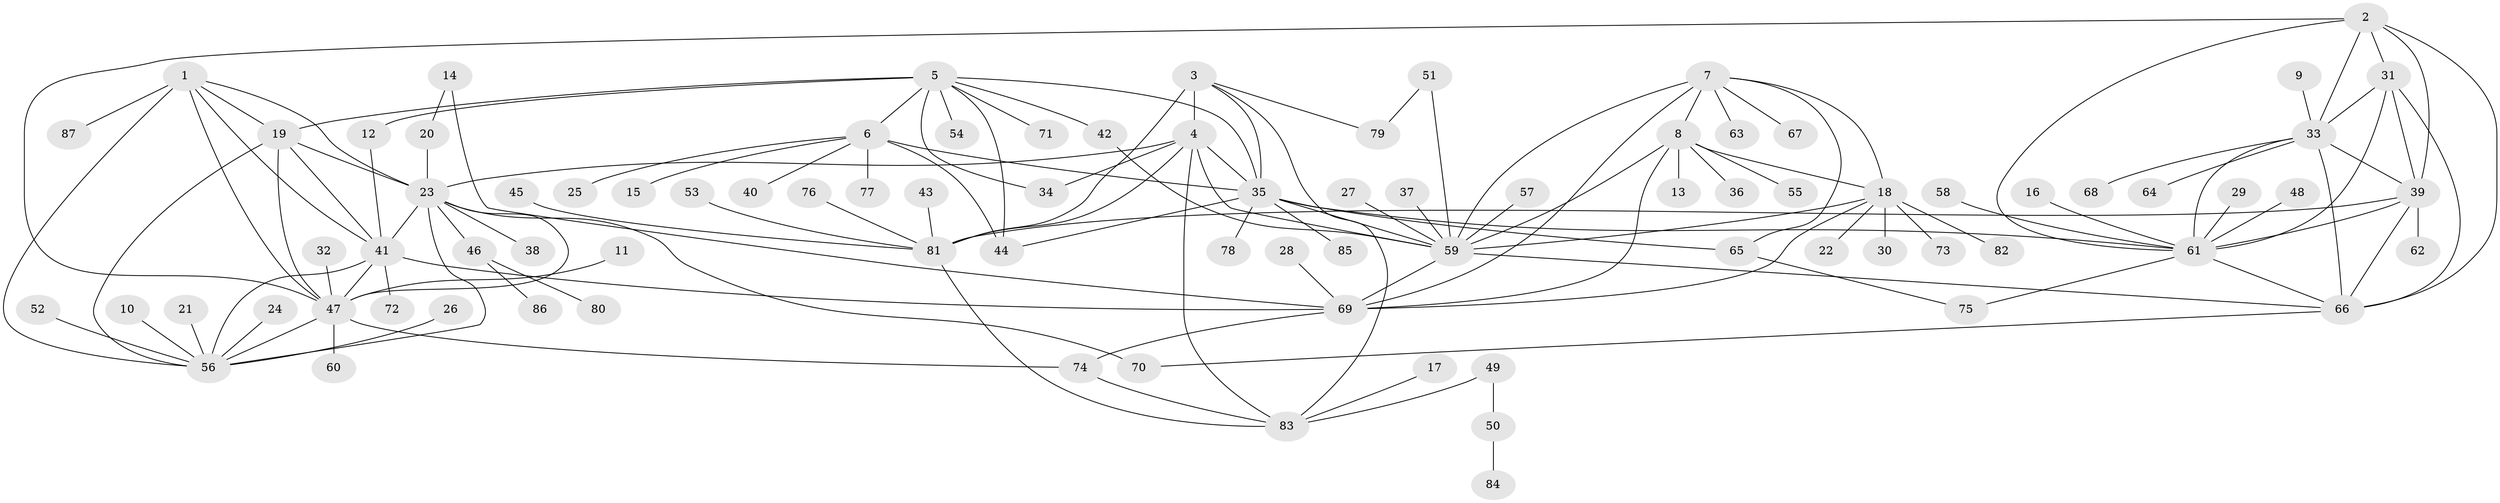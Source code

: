 // original degree distribution, {11: 0.03225806451612903, 7: 0.056451612903225805, 9: 0.03225806451612903, 6: 0.056451612903225805, 8: 0.024193548387096774, 12: 0.016129032258064516, 10: 0.016129032258064516, 14: 0.008064516129032258, 1: 0.5403225806451613, 2: 0.1774193548387097, 3: 0.03225806451612903, 4: 0.008064516129032258}
// Generated by graph-tools (version 1.1) at 2025/37/03/04/25 23:37:40]
// undirected, 87 vertices, 135 edges
graph export_dot {
  node [color=gray90,style=filled];
  1;
  2;
  3;
  4;
  5;
  6;
  7;
  8;
  9;
  10;
  11;
  12;
  13;
  14;
  15;
  16;
  17;
  18;
  19;
  20;
  21;
  22;
  23;
  24;
  25;
  26;
  27;
  28;
  29;
  30;
  31;
  32;
  33;
  34;
  35;
  36;
  37;
  38;
  39;
  40;
  41;
  42;
  43;
  44;
  45;
  46;
  47;
  48;
  49;
  50;
  51;
  52;
  53;
  54;
  55;
  56;
  57;
  58;
  59;
  60;
  61;
  62;
  63;
  64;
  65;
  66;
  67;
  68;
  69;
  70;
  71;
  72;
  73;
  74;
  75;
  76;
  77;
  78;
  79;
  80;
  81;
  82;
  83;
  84;
  85;
  86;
  87;
  1 -- 19 [weight=1.0];
  1 -- 23 [weight=1.0];
  1 -- 41 [weight=1.0];
  1 -- 47 [weight=1.0];
  1 -- 56 [weight=1.0];
  1 -- 87 [weight=1.0];
  2 -- 31 [weight=1.0];
  2 -- 33 [weight=1.0];
  2 -- 39 [weight=1.0];
  2 -- 47 [weight=1.0];
  2 -- 61 [weight=1.0];
  2 -- 66 [weight=1.0];
  3 -- 4 [weight=4.0];
  3 -- 35 [weight=1.0];
  3 -- 79 [weight=1.0];
  3 -- 81 [weight=2.0];
  3 -- 83 [weight=2.0];
  4 -- 23 [weight=1.0];
  4 -- 34 [weight=1.0];
  4 -- 35 [weight=1.0];
  4 -- 59 [weight=1.0];
  4 -- 81 [weight=2.0];
  4 -- 83 [weight=2.0];
  5 -- 6 [weight=4.0];
  5 -- 12 [weight=1.0];
  5 -- 19 [weight=1.0];
  5 -- 34 [weight=1.0];
  5 -- 35 [weight=2.0];
  5 -- 42 [weight=1.0];
  5 -- 44 [weight=2.0];
  5 -- 54 [weight=1.0];
  5 -- 71 [weight=1.0];
  6 -- 15 [weight=1.0];
  6 -- 25 [weight=1.0];
  6 -- 35 [weight=2.0];
  6 -- 40 [weight=1.0];
  6 -- 44 [weight=2.0];
  6 -- 77 [weight=1.0];
  7 -- 8 [weight=2.0];
  7 -- 18 [weight=1.0];
  7 -- 59 [weight=1.0];
  7 -- 63 [weight=1.0];
  7 -- 65 [weight=1.0];
  7 -- 67 [weight=1.0];
  7 -- 69 [weight=1.0];
  8 -- 13 [weight=1.0];
  8 -- 18 [weight=2.0];
  8 -- 36 [weight=1.0];
  8 -- 55 [weight=1.0];
  8 -- 59 [weight=2.0];
  8 -- 69 [weight=2.0];
  9 -- 33 [weight=1.0];
  10 -- 56 [weight=1.0];
  11 -- 47 [weight=1.0];
  12 -- 41 [weight=1.0];
  14 -- 20 [weight=1.0];
  14 -- 69 [weight=1.0];
  16 -- 61 [weight=1.0];
  17 -- 83 [weight=1.0];
  18 -- 22 [weight=1.0];
  18 -- 30 [weight=1.0];
  18 -- 59 [weight=1.0];
  18 -- 69 [weight=1.0];
  18 -- 73 [weight=1.0];
  18 -- 82 [weight=1.0];
  19 -- 23 [weight=1.0];
  19 -- 41 [weight=1.0];
  19 -- 47 [weight=1.0];
  19 -- 56 [weight=1.0];
  20 -- 23 [weight=1.0];
  21 -- 56 [weight=1.0];
  23 -- 38 [weight=1.0];
  23 -- 41 [weight=1.0];
  23 -- 46 [weight=1.0];
  23 -- 47 [weight=1.0];
  23 -- 56 [weight=1.0];
  23 -- 70 [weight=1.0];
  24 -- 56 [weight=1.0];
  26 -- 56 [weight=1.0];
  27 -- 59 [weight=1.0];
  28 -- 69 [weight=1.0];
  29 -- 61 [weight=1.0];
  31 -- 33 [weight=1.0];
  31 -- 39 [weight=1.0];
  31 -- 61 [weight=1.0];
  31 -- 66 [weight=1.0];
  32 -- 47 [weight=1.0];
  33 -- 39 [weight=1.0];
  33 -- 61 [weight=1.0];
  33 -- 64 [weight=1.0];
  33 -- 66 [weight=1.0];
  33 -- 68 [weight=1.0];
  35 -- 44 [weight=1.0];
  35 -- 59 [weight=1.0];
  35 -- 61 [weight=1.0];
  35 -- 65 [weight=1.0];
  35 -- 78 [weight=1.0];
  35 -- 85 [weight=1.0];
  37 -- 59 [weight=1.0];
  39 -- 61 [weight=1.0];
  39 -- 62 [weight=1.0];
  39 -- 66 [weight=1.0];
  39 -- 81 [weight=1.0];
  41 -- 47 [weight=1.0];
  41 -- 56 [weight=1.0];
  41 -- 69 [weight=1.0];
  41 -- 72 [weight=1.0];
  42 -- 59 [weight=1.0];
  43 -- 81 [weight=1.0];
  45 -- 81 [weight=1.0];
  46 -- 80 [weight=1.0];
  46 -- 86 [weight=1.0];
  47 -- 56 [weight=1.0];
  47 -- 60 [weight=1.0];
  47 -- 74 [weight=1.0];
  48 -- 61 [weight=1.0];
  49 -- 50 [weight=1.0];
  49 -- 83 [weight=1.0];
  50 -- 84 [weight=1.0];
  51 -- 59 [weight=1.0];
  51 -- 79 [weight=1.0];
  52 -- 56 [weight=1.0];
  53 -- 81 [weight=1.0];
  57 -- 59 [weight=1.0];
  58 -- 61 [weight=1.0];
  59 -- 66 [weight=1.0];
  59 -- 69 [weight=1.0];
  61 -- 66 [weight=1.0];
  61 -- 75 [weight=1.0];
  65 -- 75 [weight=1.0];
  66 -- 70 [weight=1.0];
  69 -- 74 [weight=1.0];
  74 -- 83 [weight=1.0];
  76 -- 81 [weight=1.0];
  81 -- 83 [weight=1.0];
}
